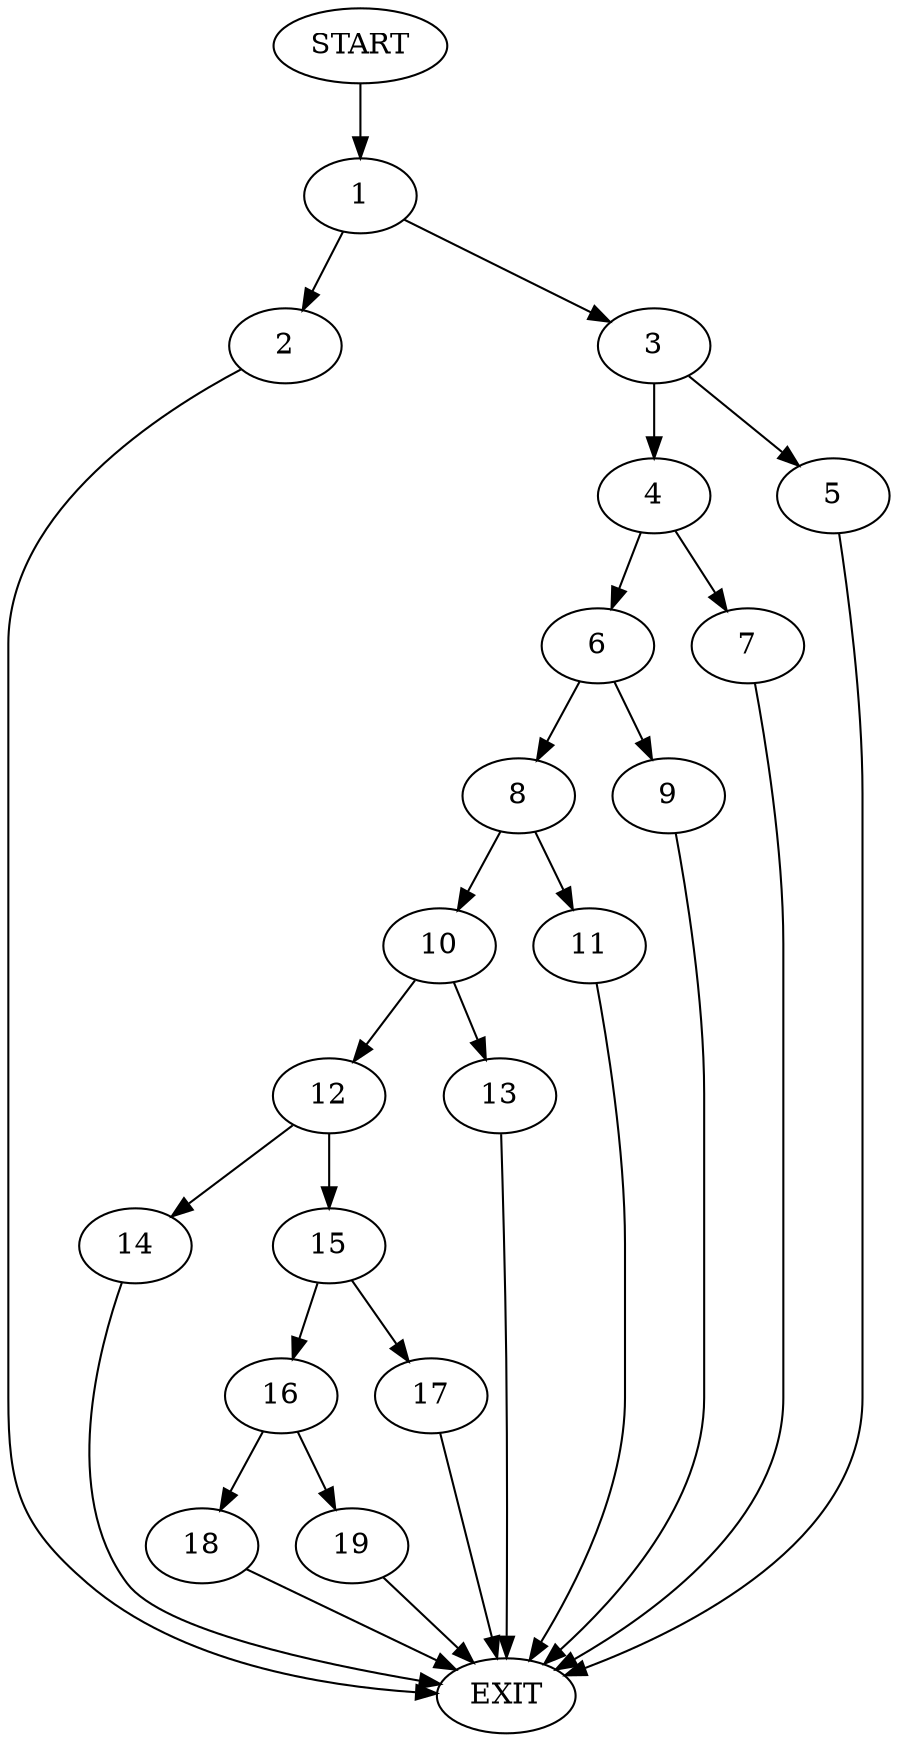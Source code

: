 digraph {
0 [label="START"]
20 [label="EXIT"]
0 -> 1
1 -> 2
1 -> 3
2 -> 20
3 -> 4
3 -> 5
5 -> 20
4 -> 6
4 -> 7
7 -> 20
6 -> 8
6 -> 9
9 -> 20
8 -> 10
8 -> 11
11 -> 20
10 -> 12
10 -> 13
12 -> 14
12 -> 15
13 -> 20
15 -> 16
15 -> 17
14 -> 20
16 -> 18
16 -> 19
17 -> 20
19 -> 20
18 -> 20
}
